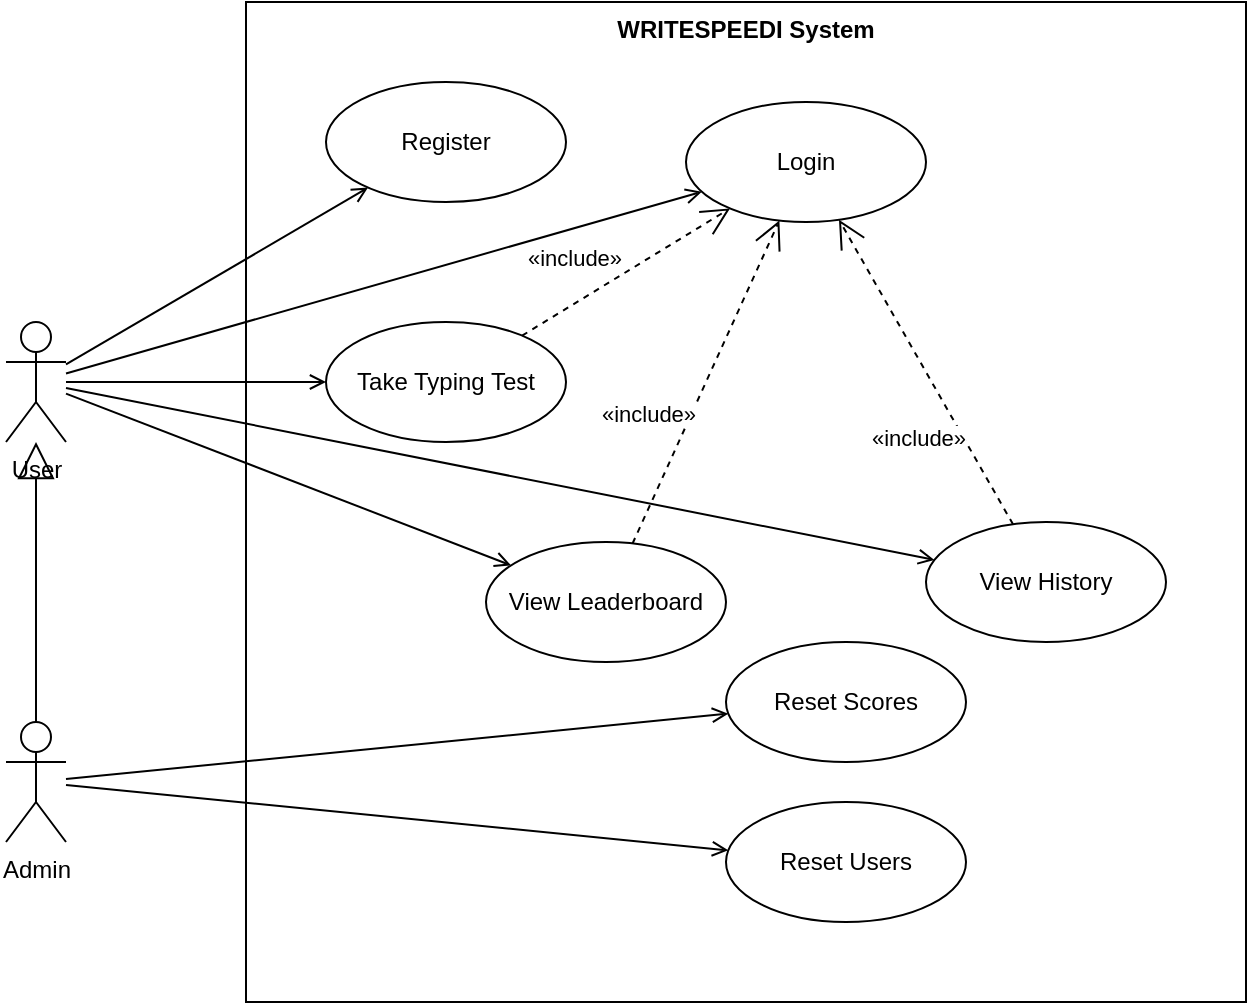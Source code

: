<mxfile version="26.2.2">
  <diagram name="Page-1" id="use-case-diagram">
    <mxGraphModel dx="1044" dy="634" grid="1" gridSize="10" guides="1" tooltips="1" connect="1" arrows="1" fold="1" page="1" pageScale="1" pageWidth="827" pageHeight="1169" math="0" shadow="0">
      <root>
        <mxCell id="0" />
        <mxCell id="1" parent="0" />
        <mxCell id="2" value="User" style="shape=umlActor;verticalLabelPosition=bottom;verticalAlign=top;html=1;" parent="1" vertex="1">
          <mxGeometry x="80" y="200" width="30" height="60" as="geometry" />
        </mxCell>
        <mxCell id="3" value="Admin" style="shape=umlActor;verticalLabelPosition=bottom;verticalAlign=top;html=1;" parent="1" vertex="1">
          <mxGeometry x="80" y="400" width="30" height="60" as="geometry" />
        </mxCell>
        <mxCell id="4" value="WRITESPEEDI System" style="shape=rect;html=1;verticalAlign=top;fontStyle=1;whiteSpace=wrap;align=center;" parent="1" vertex="1">
          <mxGeometry x="200" y="40" width="500" height="500" as="geometry" />
        </mxCell>
        <mxCell id="5" value="Register" style="ellipse;whiteSpace=wrap;html=1;" parent="1" vertex="1">
          <mxGeometry x="240" y="80" width="120" height="60" as="geometry" />
        </mxCell>
        <mxCell id="6" value="Login" style="ellipse;whiteSpace=wrap;html=1;" parent="1" vertex="1">
          <mxGeometry x="420" y="90" width="120" height="60" as="geometry" />
        </mxCell>
        <mxCell id="7" value="Take Typing Test" style="ellipse;whiteSpace=wrap;html=1;" parent="1" vertex="1">
          <mxGeometry x="240" y="200" width="120" height="60" as="geometry" />
        </mxCell>
        <mxCell id="8" value="View Leaderboard" style="ellipse;whiteSpace=wrap;html=1;" parent="1" vertex="1">
          <mxGeometry x="320" y="310" width="120" height="60" as="geometry" />
        </mxCell>
        <mxCell id="9" value="View History" style="ellipse;whiteSpace=wrap;html=1;" parent="1" vertex="1">
          <mxGeometry x="540" y="300" width="120" height="60" as="geometry" />
        </mxCell>
        <mxCell id="10" value="Reset Scores" style="ellipse;whiteSpace=wrap;html=1;" parent="1" vertex="1">
          <mxGeometry x="440" y="360" width="120" height="60" as="geometry" />
        </mxCell>
        <mxCell id="11" value="Reset Users" style="ellipse;whiteSpace=wrap;html=1;" parent="1" vertex="1">
          <mxGeometry x="440" y="440" width="120" height="60" as="geometry" />
        </mxCell>
        <mxCell id="12" value="«include»" style="endArrow=open;endSize=12;dashed=1;html=1;" parent="1" source="7" target="6" edge="1">
          <mxGeometry x="-0.3" y="20" relative="1" as="geometry">
            <mxPoint as="offset" />
          </mxGeometry>
        </mxCell>
        <mxCell id="13" value="«include»" style="endArrow=open;endSize=12;dashed=1;html=1;" parent="1" source="8" target="6" edge="1">
          <mxGeometry x="-0.3" y="20" relative="1" as="geometry">
            <mxPoint as="offset" />
          </mxGeometry>
        </mxCell>
        <mxCell id="14" value="«include»" style="endArrow=open;endSize=12;dashed=1;html=1;" parent="1" source="9" target="6" edge="1">
          <mxGeometry x="-0.3" y="20" relative="1" as="geometry">
            <mxPoint as="offset" />
          </mxGeometry>
        </mxCell>
        <mxCell id="15" value="" style="endArrow=open;html=1;endFill=0;" parent="1" source="2" target="5" edge="1">
          <mxGeometry relative="1" as="geometry" />
        </mxCell>
        <mxCell id="16" value="" style="endArrow=open;html=1;endFill=0;" parent="1" source="2" target="6" edge="1">
          <mxGeometry relative="1" as="geometry" />
        </mxCell>
        <mxCell id="17" value="" style="endArrow=open;html=1;endFill=0;" parent="1" source="2" target="7" edge="1">
          <mxGeometry relative="1" as="geometry" />
        </mxCell>
        <mxCell id="18" value="" style="endArrow=open;html=1;endFill=0;" parent="1" source="2" target="8" edge="1">
          <mxGeometry relative="1" as="geometry" />
        </mxCell>
        <mxCell id="19" value="" style="endArrow=open;html=1;endFill=0;" parent="1" source="2" target="9" edge="1">
          <mxGeometry relative="1" as="geometry" />
        </mxCell>
        <mxCell id="20" value="" style="endArrow=open;html=1;endFill=0;" parent="1" source="3" target="10" edge="1">
          <mxGeometry relative="1" as="geometry" />
        </mxCell>
        <mxCell id="21" value="" style="endArrow=open;html=1;endFill=0;" parent="1" source="3" target="11" edge="1">
          <mxGeometry relative="1" as="geometry" />
        </mxCell>
        <mxCell id="22" value="" style="endArrow=block;endSize=16;endFill=0;html=1;" parent="1" source="3" target="2" edge="1">
          <mxGeometry width="160" relative="1" as="geometry">
            <mxPoint x="95" y="390" as="sourcePoint" />
            <mxPoint x="95" y="270" as="targetPoint" />
          </mxGeometry>
        </mxCell>
      </root>
    </mxGraphModel>
  </diagram>
</mxfile>
